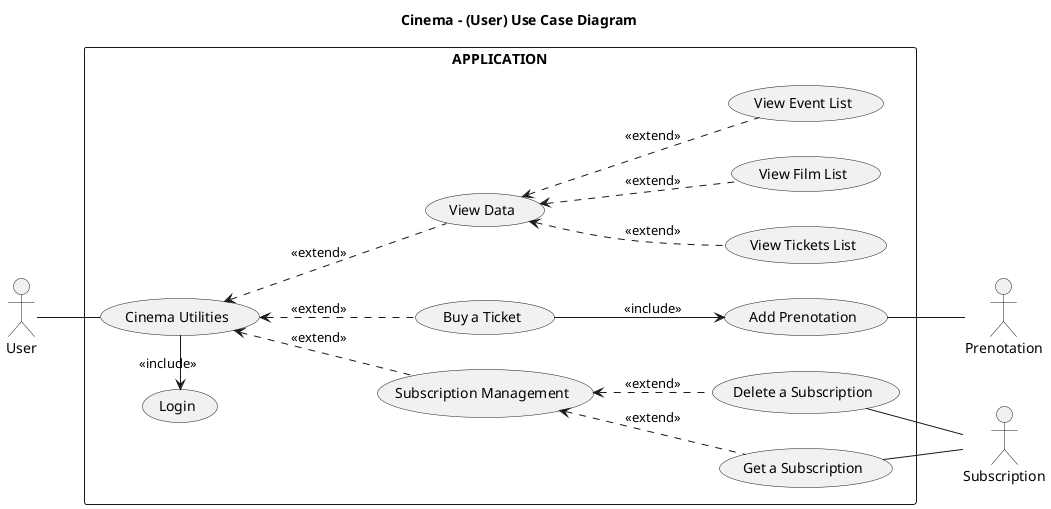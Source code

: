 @startuml
title Cinema - (User) Use Case Diagram

left to right direction

actor User

actor Prenotation
actor Subscription

rectangle  APPLICATION {
    User -- (Cinema Utilities)
    (Cinema Utilities) <.. (Subscription Management) : <<extend>>
    (Cinema Utilities) <.. (Buy a Ticket) : <<extend>>
    (Cinema Utilities) <.. (View Data) : <<extend>>
    (Cinema Utilities) -left-> (Login) : <<include>>
    (Buy a Ticket) --> (Add Prenotation) : <<include>>
    (Subscription Management) <.. (Get a Subscription) : <<extend>>
    (Subscription Management) <.. (Delete a Subscription) : <<extend>>
    (View Data) <.. (View Tickets List) : <<extend>>
    (View Data) <.. (View Film List) : <<extend>>
    (View Data) <.. (View Event List) : <<extend>>
    Subscription -up- (Get a Subscription)
    Subscription -up- (Delete a Subscription)
    Prenotation -up- (Add Prenotation)
}
@enduml